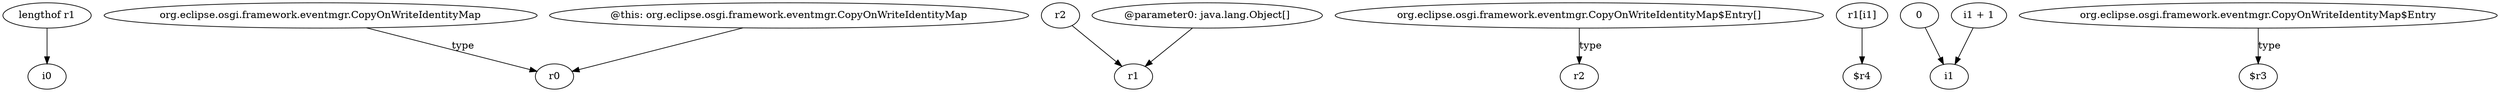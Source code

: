 digraph g {
0[label="lengthof r1"]
1[label="i0"]
0->1[label=""]
2[label="org.eclipse.osgi.framework.eventmgr.CopyOnWriteIdentityMap"]
3[label="r0"]
2->3[label="type"]
4[label="r2"]
5[label="r1"]
4->5[label=""]
6[label="org.eclipse.osgi.framework.eventmgr.CopyOnWriteIdentityMap$Entry[]"]
7[label="r2"]
6->7[label="type"]
8[label="r1[i1]"]
9[label="$r4"]
8->9[label=""]
10[label="@this: org.eclipse.osgi.framework.eventmgr.CopyOnWriteIdentityMap"]
10->3[label=""]
11[label="0"]
12[label="i1"]
11->12[label=""]
13[label="@parameter0: java.lang.Object[]"]
13->5[label=""]
14[label="i1 + 1"]
14->12[label=""]
15[label="org.eclipse.osgi.framework.eventmgr.CopyOnWriteIdentityMap$Entry"]
16[label="$r3"]
15->16[label="type"]
}